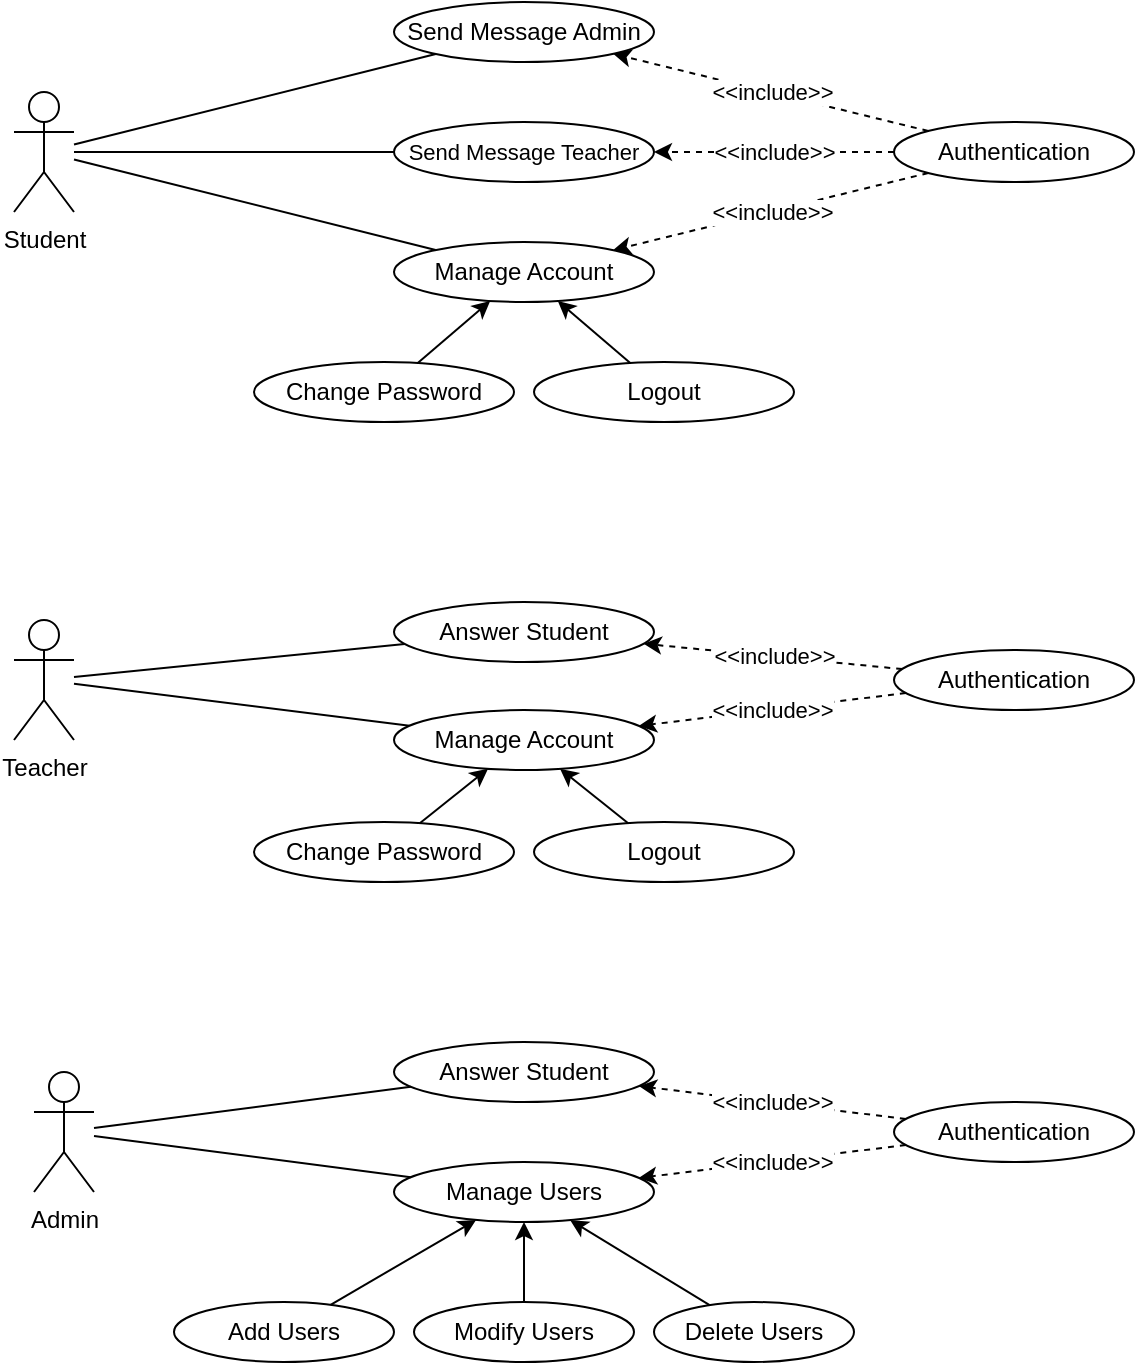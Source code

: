 <mxfile version="17.4.0" type="github"><diagram id="RxK-hwhavK0Ak2JXyipl" name="Page-1"><mxGraphModel dx="1185" dy="754" grid="1" gridSize="10" guides="1" tooltips="1" connect="1" arrows="1" fold="1" page="1" pageScale="1" pageWidth="1169" pageHeight="827" background="none" math="0" shadow="0"><root><mxCell id="0"/><mxCell id="1" parent="0"/><mxCell id="9mTpWFLZTC0OJPlyUyN7-2" value="Student" style="shape=umlActor;verticalLabelPosition=bottom;verticalAlign=top;html=1;outlineConnect=0;" vertex="1" parent="1"><mxGeometry x="120" y="105" width="30" height="60" as="geometry"/></mxCell><mxCell id="9mTpWFLZTC0OJPlyUyN7-3" value="Teacher" style="shape=umlActor;verticalLabelPosition=bottom;verticalAlign=top;html=1;outlineConnect=0;" vertex="1" parent="1"><mxGeometry x="120" y="369" width="30" height="60" as="geometry"/></mxCell><mxCell id="9mTpWFLZTC0OJPlyUyN7-4" value="Admin" style="shape=umlActor;verticalLabelPosition=bottom;verticalAlign=top;html=1;outlineConnect=0;" vertex="1" parent="1"><mxGeometry x="130" y="595" width="30" height="60" as="geometry"/></mxCell><mxCell id="9mTpWFLZTC0OJPlyUyN7-9" value="Send Message Admin" style="ellipse;whiteSpace=wrap;html=1;" vertex="1" parent="1"><mxGeometry x="310" y="60" width="130" height="30" as="geometry"/></mxCell><mxCell id="9mTpWFLZTC0OJPlyUyN7-10" value="Send Message Teacher" style="ellipse;whiteSpace=wrap;html=1;fontSize=11;" vertex="1" parent="1"><mxGeometry x="310" y="120" width="130" height="30" as="geometry"/></mxCell><mxCell id="9mTpWFLZTC0OJPlyUyN7-12" value="" style="endArrow=none;html=1;rounded=0;" edge="1" parent="1" source="9mTpWFLZTC0OJPlyUyN7-2" target="9mTpWFLZTC0OJPlyUyN7-9"><mxGeometry width="50" height="50" relative="1" as="geometry"><mxPoint x="170" y="110" as="sourcePoint"/><mxPoint x="220" y="60" as="targetPoint"/></mxGeometry></mxCell><mxCell id="9mTpWFLZTC0OJPlyUyN7-13" value="" style="endArrow=none;html=1;rounded=0;" edge="1" parent="1" source="9mTpWFLZTC0OJPlyUyN7-2" target="9mTpWFLZTC0OJPlyUyN7-10"><mxGeometry width="50" height="50" relative="1" as="geometry"><mxPoint x="150" y="90" as="sourcePoint"/><mxPoint x="560" y="160" as="targetPoint"/></mxGeometry></mxCell><mxCell id="9mTpWFLZTC0OJPlyUyN7-16" value="Authentication" style="ellipse;whiteSpace=wrap;html=1;" vertex="1" parent="1"><mxGeometry x="560" y="120" width="120" height="30" as="geometry"/></mxCell><mxCell id="9mTpWFLZTC0OJPlyUyN7-24" value="" style="endArrow=classic;html=1;rounded=0;dashed=1;" edge="1" parent="1" source="9mTpWFLZTC0OJPlyUyN7-16" target="9mTpWFLZTC0OJPlyUyN7-9"><mxGeometry relative="1" as="geometry"><mxPoint x="500" y="180" as="sourcePoint"/><mxPoint x="600" y="180" as="targetPoint"/></mxGeometry></mxCell><mxCell id="9mTpWFLZTC0OJPlyUyN7-25" value="&amp;lt;&amp;lt;include&amp;gt;&amp;gt;" style="edgeLabel;resizable=0;html=1;align=center;verticalAlign=middle;" connectable="0" vertex="1" parent="9mTpWFLZTC0OJPlyUyN7-24"><mxGeometry relative="1" as="geometry"/></mxCell><mxCell id="9mTpWFLZTC0OJPlyUyN7-26" value="" style="endArrow=classic;html=1;rounded=0;dashed=1;" edge="1" parent="1" source="9mTpWFLZTC0OJPlyUyN7-16" target="9mTpWFLZTC0OJPlyUyN7-10"><mxGeometry relative="1" as="geometry"><mxPoint x="480" y="190" as="sourcePoint"/><mxPoint x="580" y="190" as="targetPoint"/></mxGeometry></mxCell><mxCell id="9mTpWFLZTC0OJPlyUyN7-27" value="&amp;lt;&amp;lt;include&amp;gt;&amp;gt;" style="edgeLabel;resizable=0;html=1;align=center;verticalAlign=middle;" connectable="0" vertex="1" parent="9mTpWFLZTC0OJPlyUyN7-26"><mxGeometry relative="1" as="geometry"/></mxCell><mxCell id="9mTpWFLZTC0OJPlyUyN7-29" value="Manage Account" style="ellipse;whiteSpace=wrap;html=1;" vertex="1" parent="1"><mxGeometry x="310" y="180" width="130" height="30" as="geometry"/></mxCell><mxCell id="9mTpWFLZTC0OJPlyUyN7-30" value="" style="endArrow=none;html=1;rounded=0;" edge="1" parent="1" source="9mTpWFLZTC0OJPlyUyN7-29" target="9mTpWFLZTC0OJPlyUyN7-2"><mxGeometry width="50" height="50" relative="1" as="geometry"><mxPoint x="510" y="210" as="sourcePoint"/><mxPoint x="150" y="90" as="targetPoint"/></mxGeometry></mxCell><mxCell id="9mTpWFLZTC0OJPlyUyN7-32" value="" style="endArrow=classic;html=1;rounded=0;dashed=1;" edge="1" parent="1" source="9mTpWFLZTC0OJPlyUyN7-16" target="9mTpWFLZTC0OJPlyUyN7-29"><mxGeometry relative="1" as="geometry"><mxPoint x="610" y="115" as="sourcePoint"/><mxPoint x="450" y="145" as="targetPoint"/></mxGeometry></mxCell><mxCell id="9mTpWFLZTC0OJPlyUyN7-33" value="&amp;lt;&amp;lt;include&amp;gt;&amp;gt;" style="edgeLabel;resizable=0;html=1;align=center;verticalAlign=middle;" connectable="0" vertex="1" parent="9mTpWFLZTC0OJPlyUyN7-32"><mxGeometry relative="1" as="geometry"/></mxCell><mxCell id="9mTpWFLZTC0OJPlyUyN7-34" value="Change Password" style="ellipse;whiteSpace=wrap;html=1;" vertex="1" parent="1"><mxGeometry x="240" y="240" width="130" height="30" as="geometry"/></mxCell><mxCell id="9mTpWFLZTC0OJPlyUyN7-38" value="" style="endArrow=classic;html=1;rounded=0;" edge="1" parent="1" source="9mTpWFLZTC0OJPlyUyN7-34" target="9mTpWFLZTC0OJPlyUyN7-29"><mxGeometry width="50" height="50" relative="1" as="geometry"><mxPoint x="560" y="300" as="sourcePoint"/><mxPoint x="510" y="350" as="targetPoint"/></mxGeometry></mxCell><mxCell id="9mTpWFLZTC0OJPlyUyN7-39" value="Logout" style="ellipse;whiteSpace=wrap;html=1;" vertex="1" parent="1"><mxGeometry x="380" y="240" width="130" height="30" as="geometry"/></mxCell><mxCell id="9mTpWFLZTC0OJPlyUyN7-40" value="" style="endArrow=classic;html=1;rounded=0;" edge="1" parent="1" source="9mTpWFLZTC0OJPlyUyN7-39" target="9mTpWFLZTC0OJPlyUyN7-29"><mxGeometry width="50" height="50" relative="1" as="geometry"><mxPoint x="510" y="350" as="sourcePoint"/><mxPoint x="560" y="300" as="targetPoint"/></mxGeometry></mxCell><mxCell id="9mTpWFLZTC0OJPlyUyN7-56" value="" style="endArrow=none;html=1;rounded=0;" edge="1" parent="1" source="9mTpWFLZTC0OJPlyUyN7-89" target="9mTpWFLZTC0OJPlyUyN7-3"><mxGeometry width="50" height="50" relative="1" as="geometry"><mxPoint x="324.512" y="334.447" as="sourcePoint"/><mxPoint x="560" y="280" as="targetPoint"/></mxGeometry></mxCell><mxCell id="9mTpWFLZTC0OJPlyUyN7-58" value="" style="endArrow=none;html=1;rounded=0;" edge="1" parent="1" source="9mTpWFLZTC0OJPlyUyN7-63" target="9mTpWFLZTC0OJPlyUyN7-3"><mxGeometry width="50" height="50" relative="1" as="geometry"><mxPoint x="328.661" y="414.481" as="sourcePoint"/><mxPoint x="160" y="324.062" as="targetPoint"/></mxGeometry></mxCell><mxCell id="9mTpWFLZTC0OJPlyUyN7-63" value="Manage Account" style="ellipse;whiteSpace=wrap;html=1;" vertex="1" parent="1"><mxGeometry x="310" y="414" width="130" height="30" as="geometry"/></mxCell><mxCell id="9mTpWFLZTC0OJPlyUyN7-64" value="Change Password" style="ellipse;whiteSpace=wrap;html=1;" vertex="1" parent="1"><mxGeometry x="240" y="470" width="130" height="30" as="geometry"/></mxCell><mxCell id="9mTpWFLZTC0OJPlyUyN7-65" value="" style="endArrow=classic;html=1;rounded=0;" edge="1" parent="1" source="9mTpWFLZTC0OJPlyUyN7-64" target="9mTpWFLZTC0OJPlyUyN7-63"><mxGeometry width="50" height="50" relative="1" as="geometry"><mxPoint x="560" y="530" as="sourcePoint"/><mxPoint x="510" y="580" as="targetPoint"/></mxGeometry></mxCell><mxCell id="9mTpWFLZTC0OJPlyUyN7-66" value="Logout" style="ellipse;whiteSpace=wrap;html=1;" vertex="1" parent="1"><mxGeometry x="380" y="470" width="130" height="30" as="geometry"/></mxCell><mxCell id="9mTpWFLZTC0OJPlyUyN7-67" value="" style="endArrow=classic;html=1;rounded=0;" edge="1" parent="1" source="9mTpWFLZTC0OJPlyUyN7-66" target="9mTpWFLZTC0OJPlyUyN7-63"><mxGeometry width="50" height="50" relative="1" as="geometry"><mxPoint x="510" y="580" as="sourcePoint"/><mxPoint x="560" y="530" as="targetPoint"/></mxGeometry></mxCell><mxCell id="9mTpWFLZTC0OJPlyUyN7-68" value="Authentication" style="ellipse;whiteSpace=wrap;html=1;" vertex="1" parent="1"><mxGeometry x="560" y="384" width="120" height="30" as="geometry"/></mxCell><mxCell id="9mTpWFLZTC0OJPlyUyN7-69" value="" style="endArrow=classic;html=1;rounded=0;dashed=1;" edge="1" parent="1" source="9mTpWFLZTC0OJPlyUyN7-68" target="9mTpWFLZTC0OJPlyUyN7-89"><mxGeometry relative="1" as="geometry"><mxPoint x="620" y="325" as="sourcePoint"/><mxPoint x="423.824" y="334.902" as="targetPoint"/></mxGeometry></mxCell><mxCell id="9mTpWFLZTC0OJPlyUyN7-70" value="&amp;lt;&amp;lt;include&amp;gt;&amp;gt;" style="edgeLabel;resizable=0;html=1;align=center;verticalAlign=middle;" connectable="0" vertex="1" parent="9mTpWFLZTC0OJPlyUyN7-69"><mxGeometry relative="1" as="geometry"/></mxCell><mxCell id="9mTpWFLZTC0OJPlyUyN7-73" value="" style="endArrow=classic;html=1;rounded=0;dashed=1;" edge="1" parent="1" source="9mTpWFLZTC0OJPlyUyN7-68" target="9mTpWFLZTC0OJPlyUyN7-63"><mxGeometry relative="1" as="geometry"><mxPoint x="610" y="364" as="sourcePoint"/><mxPoint x="450" y="385" as="targetPoint"/></mxGeometry></mxCell><mxCell id="9mTpWFLZTC0OJPlyUyN7-74" value="&amp;lt;&amp;lt;include&amp;gt;&amp;gt;" style="edgeLabel;resizable=0;html=1;align=center;verticalAlign=middle;" connectable="0" vertex="1" parent="9mTpWFLZTC0OJPlyUyN7-73"><mxGeometry relative="1" as="geometry"/></mxCell><mxCell id="9mTpWFLZTC0OJPlyUyN7-75" value="Answer Student" style="ellipse;whiteSpace=wrap;html=1;" vertex="1" parent="1"><mxGeometry x="310" y="580" width="130" height="30" as="geometry"/></mxCell><mxCell id="9mTpWFLZTC0OJPlyUyN7-77" value="Manage Users" style="ellipse;whiteSpace=wrap;html=1;" vertex="1" parent="1"><mxGeometry x="310" y="640" width="130" height="30" as="geometry"/></mxCell><mxCell id="9mTpWFLZTC0OJPlyUyN7-82" value="Authentication" style="ellipse;whiteSpace=wrap;html=1;" vertex="1" parent="1"><mxGeometry x="560" y="610" width="120" height="30" as="geometry"/></mxCell><mxCell id="9mTpWFLZTC0OJPlyUyN7-83" value="" style="endArrow=classic;html=1;rounded=0;dashed=1;" edge="1" parent="1" source="9mTpWFLZTC0OJPlyUyN7-82" target="9mTpWFLZTC0OJPlyUyN7-75"><mxGeometry relative="1" as="geometry"><mxPoint x="620" y="555" as="sourcePoint"/><mxPoint x="460" y="525" as="targetPoint"/></mxGeometry></mxCell><mxCell id="9mTpWFLZTC0OJPlyUyN7-84" value="&amp;lt;&amp;lt;include&amp;gt;&amp;gt;" style="edgeLabel;resizable=0;html=1;align=center;verticalAlign=middle;" connectable="0" vertex="1" parent="9mTpWFLZTC0OJPlyUyN7-83"><mxGeometry relative="1" as="geometry"/></mxCell><mxCell id="9mTpWFLZTC0OJPlyUyN7-87" value="" style="endArrow=classic;html=1;rounded=0;dashed=1;" edge="1" parent="1" source="9mTpWFLZTC0OJPlyUyN7-82" target="9mTpWFLZTC0OJPlyUyN7-77"><mxGeometry relative="1" as="geometry"><mxPoint x="610" y="594" as="sourcePoint"/><mxPoint x="450" y="615" as="targetPoint"/></mxGeometry></mxCell><mxCell id="9mTpWFLZTC0OJPlyUyN7-88" value="&amp;lt;&amp;lt;include&amp;gt;&amp;gt;" style="edgeLabel;resizable=0;html=1;align=center;verticalAlign=middle;" connectable="0" vertex="1" parent="9mTpWFLZTC0OJPlyUyN7-87"><mxGeometry relative="1" as="geometry"/></mxCell><mxCell id="9mTpWFLZTC0OJPlyUyN7-89" value="Answer Student" style="ellipse;whiteSpace=wrap;html=1;" vertex="1" parent="1"><mxGeometry x="310" y="360" width="130" height="30" as="geometry"/></mxCell><mxCell id="9mTpWFLZTC0OJPlyUyN7-101" value="" style="endArrow=none;html=1;rounded=0;fontSize=11;" edge="1" parent="1" source="9mTpWFLZTC0OJPlyUyN7-4" target="9mTpWFLZTC0OJPlyUyN7-75"><mxGeometry width="50" height="50" relative="1" as="geometry"><mxPoint x="530" y="480" as="sourcePoint"/><mxPoint x="580" y="430" as="targetPoint"/></mxGeometry></mxCell><mxCell id="9mTpWFLZTC0OJPlyUyN7-102" value="" style="endArrow=none;html=1;rounded=0;fontSize=11;" edge="1" parent="1" source="9mTpWFLZTC0OJPlyUyN7-4" target="9mTpWFLZTC0OJPlyUyN7-77"><mxGeometry width="50" height="50" relative="1" as="geometry"><mxPoint x="160" y="647.188" as="sourcePoint"/><mxPoint x="334.553" y="614.459" as="targetPoint"/></mxGeometry></mxCell><mxCell id="9mTpWFLZTC0OJPlyUyN7-105" value="Add Users" style="ellipse;whiteSpace=wrap;html=1;" vertex="1" parent="1"><mxGeometry x="200" y="710" width="110" height="30" as="geometry"/></mxCell><mxCell id="9mTpWFLZTC0OJPlyUyN7-108" value="Modify Users" style="ellipse;whiteSpace=wrap;html=1;" vertex="1" parent="1"><mxGeometry x="320" y="710" width="110" height="30" as="geometry"/></mxCell><mxCell id="9mTpWFLZTC0OJPlyUyN7-109" value="Delete Users" style="ellipse;whiteSpace=wrap;html=1;" vertex="1" parent="1"><mxGeometry x="440" y="710" width="100" height="30" as="geometry"/></mxCell><mxCell id="9mTpWFLZTC0OJPlyUyN7-110" value="" style="endArrow=classic;html=1;rounded=0;fontSize=11;" edge="1" parent="1" source="9mTpWFLZTC0OJPlyUyN7-105" target="9mTpWFLZTC0OJPlyUyN7-77"><mxGeometry width="50" height="50" relative="1" as="geometry"><mxPoint x="100" y="590" as="sourcePoint"/><mxPoint x="150" y="540" as="targetPoint"/></mxGeometry></mxCell><mxCell id="9mTpWFLZTC0OJPlyUyN7-111" value="" style="endArrow=classic;html=1;rounded=0;fontSize=11;" edge="1" parent="1" source="9mTpWFLZTC0OJPlyUyN7-109" target="9mTpWFLZTC0OJPlyUyN7-77"><mxGeometry width="50" height="50" relative="1" as="geometry"><mxPoint x="660" y="710" as="sourcePoint"/><mxPoint x="710" y="660" as="targetPoint"/></mxGeometry></mxCell><mxCell id="9mTpWFLZTC0OJPlyUyN7-112" value="" style="endArrow=classic;html=1;rounded=0;fontSize=11;" edge="1" parent="1" source="9mTpWFLZTC0OJPlyUyN7-108" target="9mTpWFLZTC0OJPlyUyN7-77"><mxGeometry width="50" height="50" relative="1" as="geometry"><mxPoint x="230" y="620" as="sourcePoint"/><mxPoint x="280" y="570" as="targetPoint"/></mxGeometry></mxCell></root></mxGraphModel></diagram></mxfile>